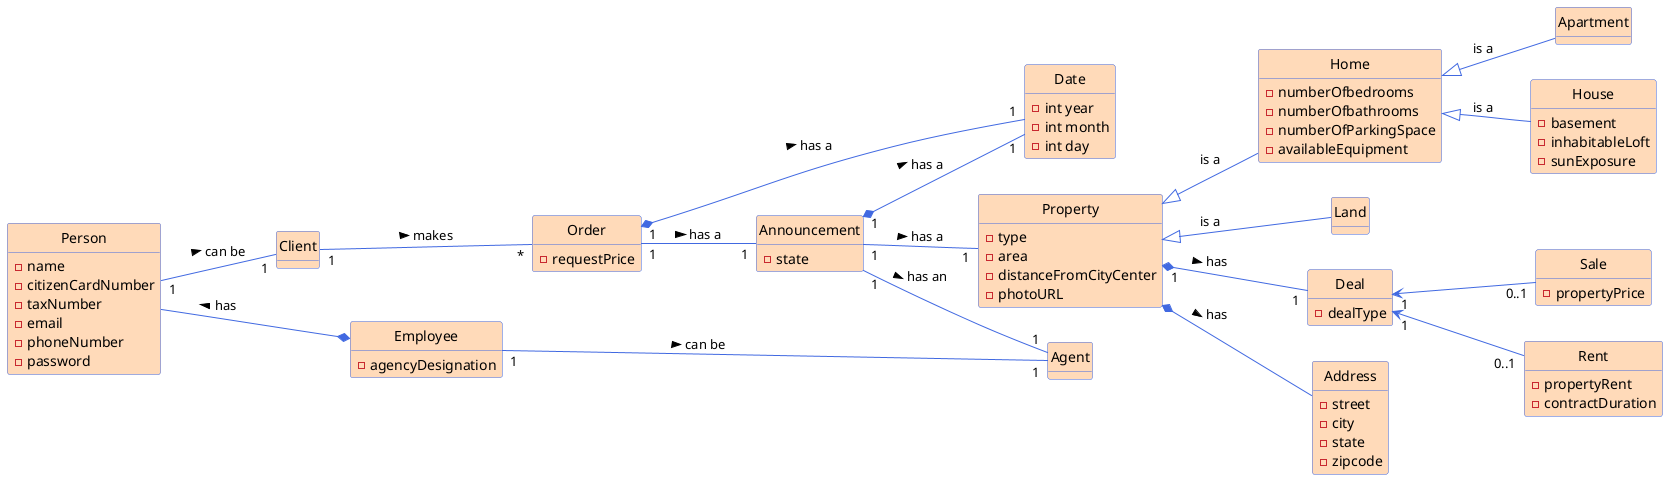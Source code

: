 @startuml
'skinparam monochrome true
skinparam packageStyle rectangle
skinparam shadowing false
'skinparam linetype ortho
left to right direction
'skinparam classAttributeIconSize 0
hide circle
hide methods
'---------File styling---------
skinparam class {
    BackgroundColor PeachPuff
    ArrowColor RoyalBlue
    BorderColor RoyalBlue
}
'------------|Actors|----------------
class Person {
    - name
    - citizenCardNumber
    - taxNumber
    - email
    - phoneNumber
    - password
}
class Client{

}
class Order{
    - requestPrice
}
class Property{
    - type
    - area 
    - distanceFromCityCenter
    - photoURL

}
class Home {
    - numberOfbedrooms
    - numberOfbathrooms
    - numberOfParkingSpace
    - availableEquipment
}
class Land{

}
class Apartment{

}
class House{
    - basement
    - inhabitableLoft
    - sunExposure
}
class Announcement{
    - state   
}
class Deal{
    - dealType
}
class Sale{
    - propertyPrice
}
class Rent{
    - propertyRent
    - contractDuration
}
class Address{
    -street 
    -city 
    -state 
    -zipcode
}

class Employee {
    - agencyDesignation
}
class Agent{

}
class Date{
    - int year
    - int month
    - int day
}
'-------------------connections------------------

'Person
Person "1" -- "1" Client : can be >

'Order 
Order "1" -- "1" Announcement : has a >
Order "1" *-- "1" Date : has a >

'Client
Client "1" -- "*" Order : makes >

'Announcement
Announcement "1" -- "1" Property : has a >
Announcement "1" -- "1" Agent : has an >
Announcement "1" *-- "1" Date : has a >

'Property   
Property *--  Address : has >
Property "1" *-- "1" Deal : has >

'Agent

Person --* Employee : has <
Employee "1" -- "1" Agent : can be >
'--------------------heritage--------------------

'Deal
Deal "1"<-- "0..1" Sale 
Deal "1"<-- "0..1" Rent
'Property
.Property <|-- .Land : is a 
.Property <|-- .Home : is a
.Home <|-- .Apartment : is a
.Home <|-- .House : is a

@enduml